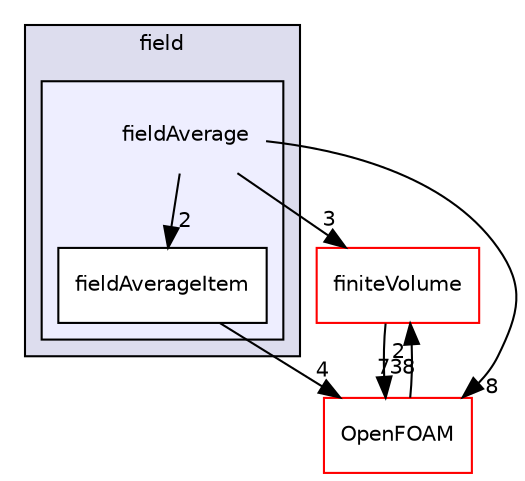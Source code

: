 digraph "src/postProcessing/functionObjects/field/fieldAverage" {
  bgcolor=transparent;
  compound=true
  node [ fontsize="10", fontname="Helvetica"];
  edge [ labelfontsize="10", labelfontname="Helvetica"];
  subgraph clusterdir_efb3ad8e9cbb3414a44ef268cb98c0b2 {
    graph [ bgcolor="#ddddee", pencolor="black", label="field" fontname="Helvetica", fontsize="10", URL="dir_efb3ad8e9cbb3414a44ef268cb98c0b2.html"]
  subgraph clusterdir_ef4eaa5194a1078fc897f7644a8991b3 {
    graph [ bgcolor="#eeeeff", pencolor="black", label="" URL="dir_ef4eaa5194a1078fc897f7644a8991b3.html"];
    dir_ef4eaa5194a1078fc897f7644a8991b3 [shape=plaintext label="fieldAverage"];
    dir_4b6bd6a1a2e8ee85b417f89c1d3ea346 [shape=box label="fieldAverageItem" color="black" fillcolor="white" style="filled" URL="dir_4b6bd6a1a2e8ee85b417f89c1d3ea346.html"];
  }
  }
  dir_9bd15774b555cf7259a6fa18f99fe99b [shape=box label="finiteVolume" color="red" URL="dir_9bd15774b555cf7259a6fa18f99fe99b.html"];
  dir_c5473ff19b20e6ec4dfe5c310b3778a8 [shape=box label="OpenFOAM" color="red" URL="dir_c5473ff19b20e6ec4dfe5c310b3778a8.html"];
  dir_4b6bd6a1a2e8ee85b417f89c1d3ea346->dir_c5473ff19b20e6ec4dfe5c310b3778a8 [headlabel="4", labeldistance=1.5 headhref="dir_002487_001898.html"];
  dir_9bd15774b555cf7259a6fa18f99fe99b->dir_c5473ff19b20e6ec4dfe5c310b3778a8 [headlabel="738", labeldistance=1.5 headhref="dir_000898_001898.html"];
  dir_c5473ff19b20e6ec4dfe5c310b3778a8->dir_9bd15774b555cf7259a6fa18f99fe99b [headlabel="2", labeldistance=1.5 headhref="dir_001898_000898.html"];
  dir_ef4eaa5194a1078fc897f7644a8991b3->dir_4b6bd6a1a2e8ee85b417f89c1d3ea346 [headlabel="2", labeldistance=1.5 headhref="dir_002486_002487.html"];
  dir_ef4eaa5194a1078fc897f7644a8991b3->dir_9bd15774b555cf7259a6fa18f99fe99b [headlabel="3", labeldistance=1.5 headhref="dir_002486_000898.html"];
  dir_ef4eaa5194a1078fc897f7644a8991b3->dir_c5473ff19b20e6ec4dfe5c310b3778a8 [headlabel="8", labeldistance=1.5 headhref="dir_002486_001898.html"];
}
